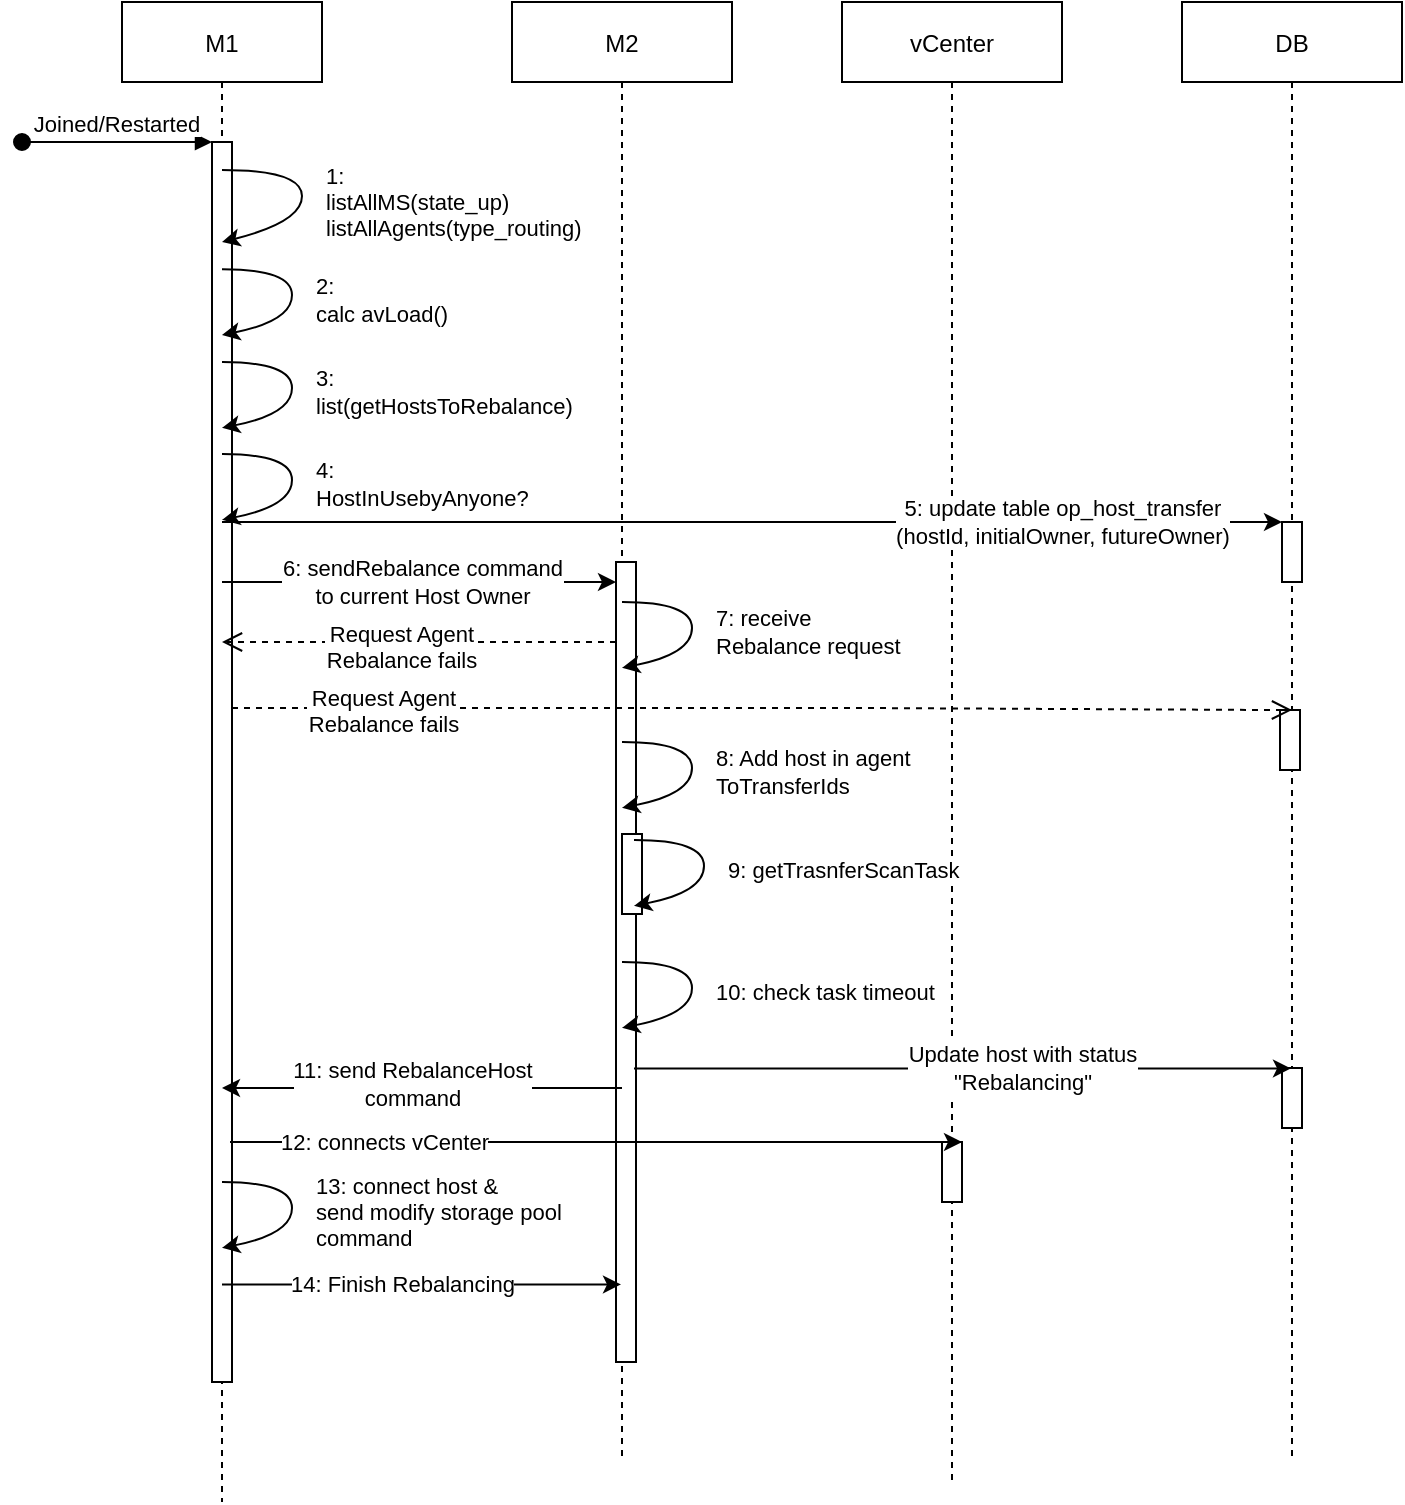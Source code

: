 <mxfile version="14.6.13" type="device"><diagram id="Cs8VYSzviX3HukUYh3YY" name="Page-1"><mxGraphModel dx="423" dy="625" grid="1" gridSize="10" guides="1" tooltips="1" connect="1" arrows="1" fold="1" page="1" pageScale="1" pageWidth="1400" pageHeight="850" math="0" shadow="0"><root><mxCell id="0"/><mxCell id="1" parent="0"/><mxCell id="5A1ssLU1VLZ0-FPkcArc-1" value="M1" style="shape=umlLifeline;perimeter=lifelinePerimeter;container=1;collapsible=0;recursiveResize=0;rounded=0;shadow=0;strokeWidth=1;" vertex="1" parent="1"><mxGeometry x="120" y="80" width="100" height="750" as="geometry"/></mxCell><mxCell id="5A1ssLU1VLZ0-FPkcArc-2" value="" style="points=[];perimeter=orthogonalPerimeter;rounded=0;shadow=0;strokeWidth=1;" vertex="1" parent="5A1ssLU1VLZ0-FPkcArc-1"><mxGeometry x="45" y="70" width="10" height="620" as="geometry"/></mxCell><mxCell id="5A1ssLU1VLZ0-FPkcArc-3" value="Joined/Restarted" style="verticalAlign=bottom;startArrow=oval;endArrow=block;startSize=8;shadow=0;strokeWidth=1;" edge="1" parent="5A1ssLU1VLZ0-FPkcArc-1" target="5A1ssLU1VLZ0-FPkcArc-2"><mxGeometry relative="1" as="geometry"><mxPoint x="-50" y="70" as="sourcePoint"/></mxGeometry></mxCell><mxCell id="5A1ssLU1VLZ0-FPkcArc-14" value="" style="curved=1;endArrow=classic;html=1;" edge="1" parent="5A1ssLU1VLZ0-FPkcArc-1"><mxGeometry width="50" height="50" relative="1" as="geometry"><mxPoint x="50" y="84" as="sourcePoint"/><mxPoint x="50" y="120" as="targetPoint"/><Array as="points"><mxPoint x="90" y="84"/><mxPoint x="90" y="110"/></Array></mxGeometry></mxCell><mxCell id="5A1ssLU1VLZ0-FPkcArc-16" value="1:&lt;br&gt;&lt;div&gt;listAllMS(state_up)&lt;/div&gt;&lt;div&gt;listAllAgents(type_routing)&lt;/div&gt;" style="edgeLabel;html=1;align=left;verticalAlign=middle;resizable=0;points=[];" vertex="1" connectable="0" parent="5A1ssLU1VLZ0-FPkcArc-14"><mxGeometry x="0.034" y="1" relative="1" as="geometry"><mxPoint x="9" as="offset"/></mxGeometry></mxCell><mxCell id="5A1ssLU1VLZ0-FPkcArc-5" value="M2" style="shape=umlLifeline;perimeter=lifelinePerimeter;container=1;collapsible=0;recursiveResize=0;rounded=0;shadow=0;strokeWidth=1;" vertex="1" parent="1"><mxGeometry x="315" y="80" width="110" height="730" as="geometry"/></mxCell><mxCell id="5A1ssLU1VLZ0-FPkcArc-6" value="" style="points=[];perimeter=orthogonalPerimeter;rounded=0;shadow=0;strokeWidth=1;" vertex="1" parent="5A1ssLU1VLZ0-FPkcArc-5"><mxGeometry x="52" y="280" width="10" height="400" as="geometry"/></mxCell><mxCell id="5A1ssLU1VLZ0-FPkcArc-9" value="vCenter" style="shape=umlLifeline;perimeter=lifelinePerimeter;container=1;collapsible=0;recursiveResize=0;rounded=0;shadow=0;strokeWidth=1;" vertex="1" parent="1"><mxGeometry x="480" y="80" width="110" height="740" as="geometry"/></mxCell><mxCell id="5A1ssLU1VLZ0-FPkcArc-10" value="" style="points=[];perimeter=orthogonalPerimeter;rounded=0;shadow=0;strokeWidth=1;" vertex="1" parent="5A1ssLU1VLZ0-FPkcArc-9"><mxGeometry x="50" y="570" width="10" height="30" as="geometry"/></mxCell><mxCell id="5A1ssLU1VLZ0-FPkcArc-13" value="Request Agent &#10;Rebalance fails" style="verticalAlign=bottom;endArrow=open;dashed=1;endSize=8;shadow=0;strokeWidth=1;entryX=0.5;entryY=0.595;entryDx=0;entryDy=0;entryPerimeter=0;" edge="1" parent="1"><mxGeometry x="0.086" y="18" relative="1" as="geometry"><mxPoint x="170" y="400.0" as="targetPoint"/><mxPoint x="367" y="400.0" as="sourcePoint"/><Array as="points"/><mxPoint as="offset"/></mxGeometry></mxCell><mxCell id="5A1ssLU1VLZ0-FPkcArc-17" value="" style="curved=1;endArrow=classic;html=1;exitX=1;exitY=0.074;exitDx=0;exitDy=0;exitPerimeter=0;entryX=1;entryY=0.247;entryDx=0;entryDy=0;entryPerimeter=0;" edge="1" parent="1"><mxGeometry width="50" height="50" relative="1" as="geometry"><mxPoint x="170" y="213.6" as="sourcePoint"/><mxPoint x="170" y="246.47" as="targetPoint"/><Array as="points"><mxPoint x="205" y="213.54"/><mxPoint x="205" y="239.54"/></Array></mxGeometry></mxCell><mxCell id="5A1ssLU1VLZ0-FPkcArc-18" value="2:&lt;br&gt;calc avLoad()" style="edgeLabel;html=1;align=left;verticalAlign=middle;resizable=0;points=[];" vertex="1" connectable="0" parent="5A1ssLU1VLZ0-FPkcArc-17"><mxGeometry x="0.034" y="1" relative="1" as="geometry"><mxPoint x="9" as="offset"/></mxGeometry></mxCell><mxCell id="5A1ssLU1VLZ0-FPkcArc-19" value="" style="curved=1;endArrow=classic;html=1;exitX=1;exitY=0.074;exitDx=0;exitDy=0;exitPerimeter=0;entryX=1;entryY=0.247;entryDx=0;entryDy=0;entryPerimeter=0;" edge="1" parent="1"><mxGeometry width="50" height="50" relative="1" as="geometry"><mxPoint x="170" y="260.06" as="sourcePoint"/><mxPoint x="170" y="292.93" as="targetPoint"/><Array as="points"><mxPoint x="205" y="260"/><mxPoint x="205" y="286"/></Array></mxGeometry></mxCell><mxCell id="5A1ssLU1VLZ0-FPkcArc-20" value="3:&lt;br&gt;list(getHostsToRebalance)" style="edgeLabel;html=1;align=left;verticalAlign=middle;resizable=0;points=[];" vertex="1" connectable="0" parent="5A1ssLU1VLZ0-FPkcArc-19"><mxGeometry x="0.034" y="1" relative="1" as="geometry"><mxPoint x="9" as="offset"/></mxGeometry></mxCell><mxCell id="5A1ssLU1VLZ0-FPkcArc-22" value="" style="curved=1;endArrow=classic;html=1;exitX=1;exitY=0.074;exitDx=0;exitDy=0;exitPerimeter=0;entryX=1;entryY=0.247;entryDx=0;entryDy=0;entryPerimeter=0;" edge="1" parent="1"><mxGeometry width="50" height="50" relative="1" as="geometry"><mxPoint x="170" y="306.06" as="sourcePoint"/><mxPoint x="170" y="338.93" as="targetPoint"/><Array as="points"><mxPoint x="205" y="306"/><mxPoint x="205" y="332"/></Array></mxGeometry></mxCell><mxCell id="5A1ssLU1VLZ0-FPkcArc-23" value="4:&lt;br&gt;HostInUsebyAnyone?" style="edgeLabel;html=1;align=left;verticalAlign=middle;resizable=0;points=[];" vertex="1" connectable="0" parent="5A1ssLU1VLZ0-FPkcArc-22"><mxGeometry x="0.034" y="1" relative="1" as="geometry"><mxPoint x="9" as="offset"/></mxGeometry></mxCell><mxCell id="5A1ssLU1VLZ0-FPkcArc-24" value="" style="endArrow=classic;html=1;" edge="1" parent="1"><mxGeometry width="50" height="50" relative="1" as="geometry"><mxPoint x="170" y="340" as="sourcePoint"/><mxPoint x="700" y="340" as="targetPoint"/></mxGeometry></mxCell><mxCell id="5A1ssLU1VLZ0-FPkcArc-28" value="5: update table op_host_transfer&lt;br&gt;(hostId, initialOwner, futureOwner)" style="edgeLabel;html=1;align=center;verticalAlign=middle;resizable=0;points=[];" vertex="1" connectable="0" parent="5A1ssLU1VLZ0-FPkcArc-24"><mxGeometry x="0.215" y="-1" relative="1" as="geometry"><mxPoint x="98" y="-1" as="offset"/></mxGeometry></mxCell><mxCell id="5A1ssLU1VLZ0-FPkcArc-25" value="DB" style="shape=umlLifeline;perimeter=lifelinePerimeter;container=1;collapsible=0;recursiveResize=0;rounded=0;shadow=0;strokeWidth=1;" vertex="1" parent="1"><mxGeometry x="650" y="80" width="110" height="730" as="geometry"/></mxCell><mxCell id="5A1ssLU1VLZ0-FPkcArc-26" value="" style="points=[];perimeter=orthogonalPerimeter;rounded=0;shadow=0;strokeWidth=1;" vertex="1" parent="5A1ssLU1VLZ0-FPkcArc-25"><mxGeometry x="50" y="260" width="10" height="30" as="geometry"/></mxCell><mxCell id="5A1ssLU1VLZ0-FPkcArc-29" value="" style="endArrow=classic;html=1;" edge="1" parent="1" target="5A1ssLU1VLZ0-FPkcArc-6"><mxGeometry width="50" height="50" relative="1" as="geometry"><mxPoint x="170" y="370" as="sourcePoint"/><mxPoint x="520" y="360" as="targetPoint"/></mxGeometry></mxCell><mxCell id="5A1ssLU1VLZ0-FPkcArc-30" value="6: sendRebalance command &lt;br&gt;to current Host Owner" style="edgeLabel;html=1;align=center;verticalAlign=middle;resizable=0;points=[];" vertex="1" connectable="0" parent="5A1ssLU1VLZ0-FPkcArc-29"><mxGeometry x="0.215" y="-1" relative="1" as="geometry"><mxPoint x="-20" y="-1" as="offset"/></mxGeometry></mxCell><mxCell id="5A1ssLU1VLZ0-FPkcArc-31" value="" style="curved=1;endArrow=classic;html=1;exitX=1;exitY=0.074;exitDx=0;exitDy=0;exitPerimeter=0;entryX=1;entryY=0.247;entryDx=0;entryDy=0;entryPerimeter=0;" edge="1" parent="1"><mxGeometry width="50" height="50" relative="1" as="geometry"><mxPoint x="370" y="380.06" as="sourcePoint"/><mxPoint x="370" y="412.93" as="targetPoint"/><Array as="points"><mxPoint x="405" y="380"/><mxPoint x="405" y="406"/></Array></mxGeometry></mxCell><mxCell id="5A1ssLU1VLZ0-FPkcArc-32" value="7: receive &lt;br&gt;Rebalance request" style="edgeLabel;html=1;align=left;verticalAlign=middle;resizable=0;points=[];" vertex="1" connectable="0" parent="5A1ssLU1VLZ0-FPkcArc-31"><mxGeometry x="0.034" y="1" relative="1" as="geometry"><mxPoint x="9" as="offset"/></mxGeometry></mxCell><mxCell id="5A1ssLU1VLZ0-FPkcArc-35" value="" style="curved=1;endArrow=classic;html=1;exitX=1;exitY=0.074;exitDx=0;exitDy=0;exitPerimeter=0;entryX=1;entryY=0.247;entryDx=0;entryDy=0;entryPerimeter=0;" edge="1" parent="1"><mxGeometry width="50" height="50" relative="1" as="geometry"><mxPoint x="370" y="450.06" as="sourcePoint"/><mxPoint x="370" y="482.93" as="targetPoint"/><Array as="points"><mxPoint x="405" y="450"/><mxPoint x="405" y="476"/></Array></mxGeometry></mxCell><mxCell id="5A1ssLU1VLZ0-FPkcArc-36" value="8: Add host in agent&lt;br&gt;ToTransferIds" style="edgeLabel;html=1;align=left;verticalAlign=middle;resizable=0;points=[];" vertex="1" connectable="0" parent="5A1ssLU1VLZ0-FPkcArc-35"><mxGeometry x="0.034" y="1" relative="1" as="geometry"><mxPoint x="9" as="offset"/></mxGeometry></mxCell><mxCell id="5A1ssLU1VLZ0-FPkcArc-39" value="" style="points=[];perimeter=orthogonalPerimeter;rounded=0;shadow=0;strokeWidth=1;" vertex="1" parent="1"><mxGeometry x="370" y="496" width="10" height="40" as="geometry"/></mxCell><mxCell id="5A1ssLU1VLZ0-FPkcArc-37" value="" style="curved=1;endArrow=classic;html=1;exitX=1;exitY=0.074;exitDx=0;exitDy=0;exitPerimeter=0;entryX=1;entryY=0.247;entryDx=0;entryDy=0;entryPerimeter=0;" edge="1" parent="1"><mxGeometry width="50" height="50" relative="1" as="geometry"><mxPoint x="370" y="560.06" as="sourcePoint"/><mxPoint x="370" y="592.93" as="targetPoint"/><Array as="points"><mxPoint x="405" y="560"/><mxPoint x="405" y="586"/></Array></mxGeometry></mxCell><mxCell id="5A1ssLU1VLZ0-FPkcArc-38" value="10: check task timeout" style="edgeLabel;html=1;align=left;verticalAlign=middle;resizable=0;points=[];" vertex="1" connectable="0" parent="5A1ssLU1VLZ0-FPkcArc-37"><mxGeometry x="0.034" y="1" relative="1" as="geometry"><mxPoint x="9" as="offset"/></mxGeometry></mxCell><mxCell id="5A1ssLU1VLZ0-FPkcArc-40" value="" style="curved=1;endArrow=classic;html=1;exitX=1;exitY=0.074;exitDx=0;exitDy=0;exitPerimeter=0;entryX=1;entryY=0.247;entryDx=0;entryDy=0;entryPerimeter=0;" edge="1" parent="1"><mxGeometry width="50" height="50" relative="1" as="geometry"><mxPoint x="376" y="499.06" as="sourcePoint"/><mxPoint x="376" y="531.93" as="targetPoint"/><Array as="points"><mxPoint x="411" y="499"/><mxPoint x="411" y="525"/></Array></mxGeometry></mxCell><mxCell id="5A1ssLU1VLZ0-FPkcArc-41" value="9: getTrasnferScanTask" style="edgeLabel;html=1;align=left;verticalAlign=middle;resizable=0;points=[];" vertex="1" connectable="0" parent="5A1ssLU1VLZ0-FPkcArc-40"><mxGeometry x="0.034" y="1" relative="1" as="geometry"><mxPoint x="9" as="offset"/></mxGeometry></mxCell><mxCell id="5A1ssLU1VLZ0-FPkcArc-46" value="" style="endArrow=classic;html=1;" edge="1" parent="1"><mxGeometry width="50" height="50" relative="1" as="geometry"><mxPoint x="370" y="623" as="sourcePoint"/><mxPoint x="170" y="623" as="targetPoint"/></mxGeometry></mxCell><mxCell id="5A1ssLU1VLZ0-FPkcArc-47" value="11: send RebalanceHost &lt;br&gt;command" style="edgeLabel;html=1;align=center;verticalAlign=middle;resizable=0;points=[];" vertex="1" connectable="0" parent="5A1ssLU1VLZ0-FPkcArc-46"><mxGeometry x="0.215" y="-1" relative="1" as="geometry"><mxPoint x="16" y="-1" as="offset"/></mxGeometry></mxCell><mxCell id="5A1ssLU1VLZ0-FPkcArc-48" value="" style="endArrow=classic;html=1;entryX=1;entryY=0;entryDx=0;entryDy=0;entryPerimeter=0;" edge="1" parent="1" target="5A1ssLU1VLZ0-FPkcArc-10"><mxGeometry width="50" height="50" relative="1" as="geometry"><mxPoint x="174" y="650" as="sourcePoint"/><mxPoint x="180" y="633" as="targetPoint"/></mxGeometry></mxCell><mxCell id="5A1ssLU1VLZ0-FPkcArc-49" value="12: connects vCenter" style="edgeLabel;html=1;align=center;verticalAlign=middle;resizable=0;points=[];" vertex="1" connectable="0" parent="5A1ssLU1VLZ0-FPkcArc-48"><mxGeometry x="0.215" y="-1" relative="1" as="geometry"><mxPoint x="-146" y="-1" as="offset"/></mxGeometry></mxCell><mxCell id="5A1ssLU1VLZ0-FPkcArc-51" value="" style="curved=1;endArrow=classic;html=1;exitX=1;exitY=0.074;exitDx=0;exitDy=0;exitPerimeter=0;entryX=1;entryY=0.247;entryDx=0;entryDy=0;entryPerimeter=0;" edge="1" parent="1"><mxGeometry width="50" height="50" relative="1" as="geometry"><mxPoint x="170" y="670.06" as="sourcePoint"/><mxPoint x="170" y="702.93" as="targetPoint"/><Array as="points"><mxPoint x="205" y="670"/><mxPoint x="205" y="696"/></Array></mxGeometry></mxCell><mxCell id="5A1ssLU1VLZ0-FPkcArc-52" value="13: connect host &amp;amp; &lt;br&gt;send modify storage pool&lt;br&gt;command" style="edgeLabel;html=1;align=left;verticalAlign=middle;resizable=0;points=[];" vertex="1" connectable="0" parent="5A1ssLU1VLZ0-FPkcArc-51"><mxGeometry x="0.034" y="1" relative="1" as="geometry"><mxPoint x="9" as="offset"/></mxGeometry></mxCell><mxCell id="5A1ssLU1VLZ0-FPkcArc-53" value="" style="endArrow=classic;html=1;exitX=0.5;exitY=0.881;exitDx=0;exitDy=0;exitPerimeter=0;" edge="1" parent="1"><mxGeometry width="50" height="50" relative="1" as="geometry"><mxPoint x="170" y="721.22" as="sourcePoint"/><mxPoint x="369.5" y="721.22" as="targetPoint"/></mxGeometry></mxCell><mxCell id="5A1ssLU1VLZ0-FPkcArc-54" value="14: Finish Rebalancing" style="edgeLabel;html=1;align=center;verticalAlign=middle;resizable=0;points=[];" vertex="1" connectable="0" parent="5A1ssLU1VLZ0-FPkcArc-53"><mxGeometry x="0.215" y="-1" relative="1" as="geometry"><mxPoint x="-31" y="-1" as="offset"/></mxGeometry></mxCell><mxCell id="5A1ssLU1VLZ0-FPkcArc-57" value="" style="points=[];perimeter=orthogonalPerimeter;rounded=0;shadow=0;strokeWidth=1;" vertex="1" parent="1"><mxGeometry x="699" y="434" width="10" height="30" as="geometry"/></mxCell><mxCell id="5A1ssLU1VLZ0-FPkcArc-58" value="" style="points=[];perimeter=orthogonalPerimeter;rounded=0;shadow=0;strokeWidth=1;" vertex="1" parent="1"><mxGeometry x="700" y="613" width="10" height="30" as="geometry"/></mxCell><mxCell id="5A1ssLU1VLZ0-FPkcArc-42" value="" style="endArrow=classic;html=1;exitX=0.9;exitY=0.633;exitDx=0;exitDy=0;exitPerimeter=0;" edge="1" parent="1" source="5A1ssLU1VLZ0-FPkcArc-6" target="5A1ssLU1VLZ0-FPkcArc-25"><mxGeometry width="50" height="50" relative="1" as="geometry"><mxPoint x="180" y="350" as="sourcePoint"/><mxPoint x="710" y="350" as="targetPoint"/></mxGeometry></mxCell><mxCell id="5A1ssLU1VLZ0-FPkcArc-43" value="Update host with status&lt;br&gt;&quot;Rebalancing&quot;" style="edgeLabel;html=1;align=center;verticalAlign=middle;resizable=0;points=[];" vertex="1" connectable="0" parent="5A1ssLU1VLZ0-FPkcArc-42"><mxGeometry x="0.215" y="-1" relative="1" as="geometry"><mxPoint x="-6" y="-1" as="offset"/></mxGeometry></mxCell><mxCell id="5A1ssLU1VLZ0-FPkcArc-33" value="Request Agent &#10;Rebalance fails" style="verticalAlign=bottom;endArrow=open;dashed=1;endSize=8;shadow=0;strokeWidth=1;entryX=0.5;entryY=0.485;entryDx=0;entryDy=0;entryPerimeter=0;" edge="1" parent="1" source="5A1ssLU1VLZ0-FPkcArc-2" target="5A1ssLU1VLZ0-FPkcArc-25"><mxGeometry x="-0.713" y="-17" relative="1" as="geometry"><mxPoint x="700" y="450" as="targetPoint"/><mxPoint x="377" y="410" as="sourcePoint"/><Array as="points"><mxPoint x="270" y="433"/><mxPoint x="350" y="433"/><mxPoint x="490" y="433"/></Array><mxPoint as="offset"/></mxGeometry></mxCell></root></mxGraphModel></diagram></mxfile>